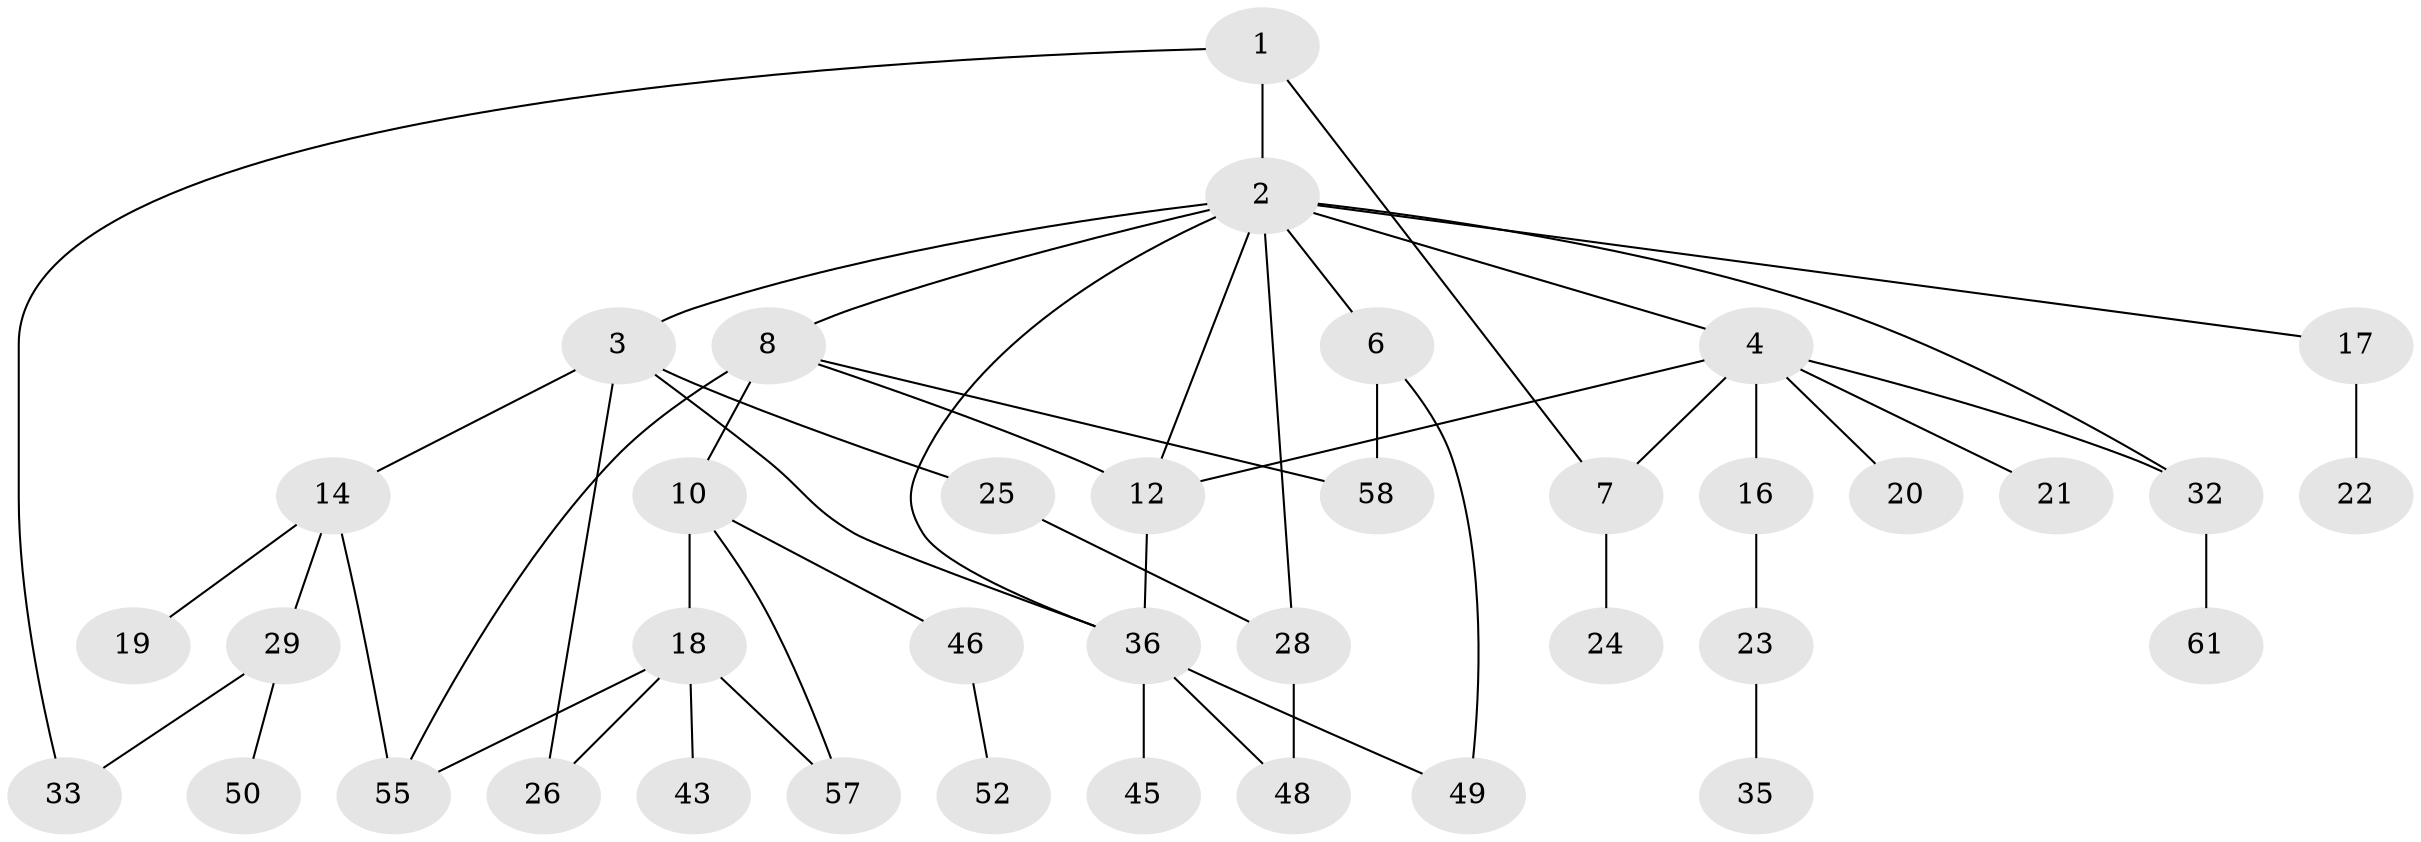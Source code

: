 // original degree distribution, {3: 0.21311475409836064, 10: 0.01639344262295082, 4: 0.09836065573770492, 5: 0.06557377049180328, 2: 0.39344262295081966, 1: 0.21311475409836064}
// Generated by graph-tools (version 1.1) at 2025/41/03/06/25 10:41:26]
// undirected, 38 vertices, 52 edges
graph export_dot {
graph [start="1"]
  node [color=gray90,style=filled];
  1 [super="+40"];
  2 [super="+13"];
  3 [super="+5"];
  4 [super="+11"];
  6 [super="+54"];
  7;
  8 [super="+9"];
  10 [super="+34"];
  12 [super="+15"];
  14 [super="+31"];
  16 [super="+42"];
  17 [super="+30"];
  18 [super="+37"];
  19;
  20;
  21;
  22 [super="+27"];
  23;
  24;
  25 [super="+47"];
  26 [super="+44"];
  28 [super="+60"];
  29 [super="+38"];
  32 [super="+39"];
  33;
  35;
  36 [super="+41"];
  43;
  45;
  46;
  48;
  49 [super="+51"];
  50 [super="+56"];
  52 [super="+53"];
  55 [super="+59"];
  57;
  58;
  61;
  1 -- 2;
  1 -- 33;
  1 -- 7;
  2 -- 3;
  2 -- 4;
  2 -- 6;
  2 -- 8;
  2 -- 17;
  2 -- 28;
  2 -- 32;
  2 -- 36;
  2 -- 12;
  3 -- 14;
  3 -- 25;
  3 -- 26;
  3 -- 36;
  4 -- 7;
  4 -- 12;
  4 -- 32;
  4 -- 16;
  4 -- 21;
  4 -- 20;
  6 -- 49;
  6 -- 58;
  7 -- 24;
  8 -- 10;
  8 -- 58;
  8 -- 12;
  8 -- 55;
  10 -- 18 [weight=2];
  10 -- 46;
  10 -- 57;
  12 -- 36;
  14 -- 19;
  14 -- 29;
  14 -- 55;
  16 -- 23;
  17 -- 22 [weight=2];
  18 -- 57;
  18 -- 55;
  18 -- 43;
  18 -- 26;
  23 -- 35;
  25 -- 28;
  28 -- 48;
  29 -- 33;
  29 -- 50;
  32 -- 61;
  36 -- 45;
  36 -- 48;
  36 -- 49;
  46 -- 52;
}
